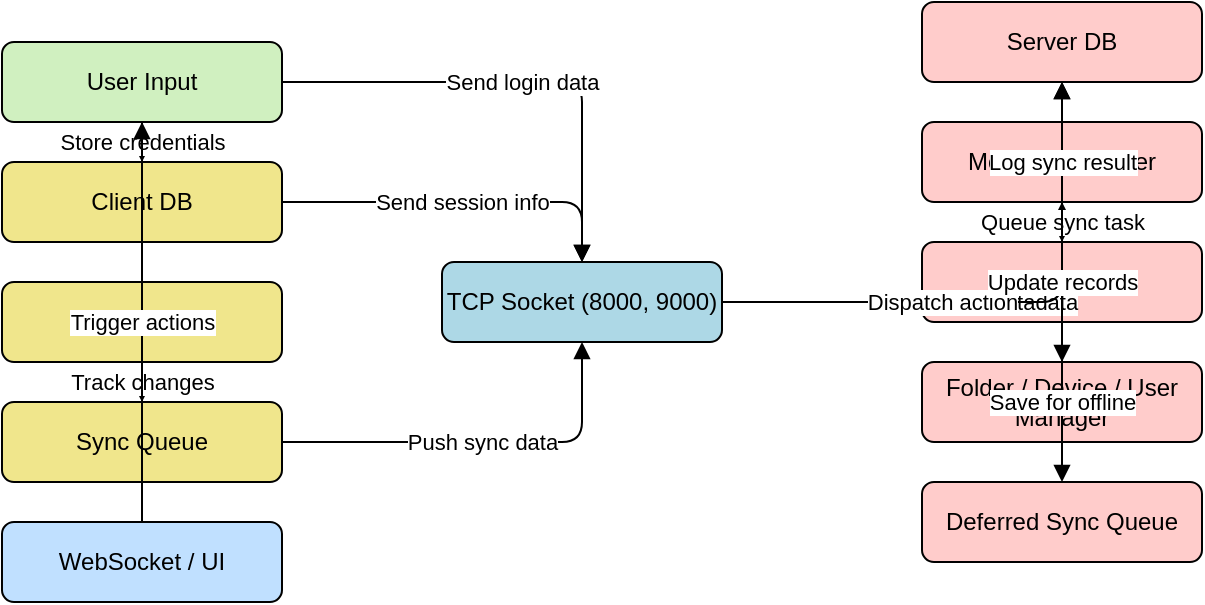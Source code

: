 <?xml version="1.0" ?>
<mxfile>
	<diagram name="Level 0 DFD" id="dfd">
		<mxGraphModel dx="1216" dy="660" grid="1" gridSize="10" guides="1" tooltips="1" connect="1" arrows="1" fold="1" page="1" pageScale="1" pageWidth="827" pageHeight="1169">
			<root>
				<mxCell id="0"/>
				<mxCell id="1" parent="0"/>
				<mxCell id="UserInput" value="User Input" style="rounded=1;whiteSpace=wrap;html=1;fillColor=#d0f0c0;" vertex="1" parent="1">
					<mxGeometry x="60" y="60" width="140" height="40" as="geometry"/>
				</mxCell>
				<mxCell id="ClientDB" value="Client DB" style="rounded=1;whiteSpace=wrap;html=1;fillColor=#f0e68c;" vertex="1" parent="1">
					<mxGeometry x="60" y="120" width="140" height="40" as="geometry"/>
				</mxCell>
				<mxCell id="FileEvents" value="File Events" style="rounded=1;whiteSpace=wrap;html=1;fillColor=#f0e68c;" vertex="1" parent="1">
					<mxGeometry x="60" y="180" width="140" height="40" as="geometry"/>
				</mxCell>
				<mxCell id="SyncQueue" value="Sync Queue" style="rounded=1;whiteSpace=wrap;html=1;fillColor=#f0e68c;" vertex="1" parent="1">
					<mxGeometry x="60" y="240" width="140" height="40" as="geometry"/>
				</mxCell>
				<mxCell id="WebSocket" value="WebSocket / UI" style="rounded=1;whiteSpace=wrap;html=1;fillColor=#c0e0ff;" vertex="1" parent="1">
					<mxGeometry x="60" y="300" width="140" height="40" as="geometry"/>
				</mxCell>
				<mxCell id="Socket" value="TCP Socket (8000, 9000)" style="rounded=1;whiteSpace=wrap;html=1;fillColor=#add8e6;" vertex="1" parent="1">
					<mxGeometry x="280" y="170" width="140" height="40" as="geometry"/>
				</mxCell>
				<mxCell id="ServerDB" value="Server DB" style="rounded=1;whiteSpace=wrap;html=1;fillColor=#ffcccb;" vertex="1" parent="1">
					<mxGeometry x="520" y="40" width="140" height="40" as="geometry"/>
				</mxCell>
				<mxCell id="MsgHandler" value="Message Handler" style="rounded=1;whiteSpace=wrap;html=1;fillColor=#ffcccb;" vertex="1" parent="1">
					<mxGeometry x="520" y="100" width="140" height="40" as="geometry"/>
				</mxCell>
				<mxCell id="SyncWorker" value="Sync Worker" style="rounded=1;whiteSpace=wrap;html=1;fillColor=#ffcccb;" vertex="1" parent="1">
					<mxGeometry x="520" y="160" width="140" height="40" as="geometry"/>
				</mxCell>
				<mxCell id="Manager" value="Folder / Device / User Manager" style="rounded=1;whiteSpace=wrap;html=1;fillColor=#ffcccb;" vertex="1" parent="1">
					<mxGeometry x="520" y="220" width="140" height="40" as="geometry"/>
				</mxCell>
				<mxCell id="DeferredQueue" value="Deferred Sync Queue" style="rounded=1;whiteSpace=wrap;html=1;fillColor=#ffcccb;" vertex="1" parent="1">
					<mxGeometry x="520" y="280" width="140" height="40" as="geometry"/>
				</mxCell>
				<mxCell id="e1" value="Store credentials" style="edgeStyle=orthogonalEdgeStyle;rounded=1;endArrow=block;html=1;" edge="1" parent="1" source="UserInput" target="ClientDB">
					<mxGeometry relative="1" as="geometry"/>
				</mxCell>
				<mxCell id="e2" value="Send login data" style="edgeStyle=orthogonalEdgeStyle;rounded=1;endArrow=block;html=1;" edge="1" parent="1" source="UserInput" target="Socket">
					<mxGeometry relative="1" as="geometry"/>
				</mxCell>
				<mxCell id="e3" value="Send session info" style="edgeStyle=orthogonalEdgeStyle;rounded=1;endArrow=block;html=1;" edge="1" parent="1" source="ClientDB" target="Socket">
					<mxGeometry relative="1" as="geometry"/>
				</mxCell>
				<mxCell id="e4" value="Track changes" style="edgeStyle=orthogonalEdgeStyle;rounded=1;endArrow=block;html=1;" edge="1" parent="1" source="FileEvents" target="SyncQueue">
					<mxGeometry relative="1" as="geometry"/>
				</mxCell>
				<mxCell id="e5" value="Push sync data" style="edgeStyle=orthogonalEdgeStyle;rounded=1;endArrow=block;html=1;" edge="1" parent="1" source="SyncQueue" target="Socket">
					<mxGeometry relative="1" as="geometry"/>
				</mxCell>
				<mxCell id="e6" value="Trigger actions" style="edgeStyle=orthogonalEdgeStyle;rounded=1;endArrow=block;html=1;" edge="1" parent="1" source="WebSocket" target="UserInput">
					<mxGeometry relative="1" as="geometry"/>
				</mxCell>
				<mxCell id="e7" value="Store metadata" style="edgeStyle=orthogonalEdgeStyle;rounded=1;endArrow=block;html=1;" edge="1" parent="1" source="Socket" target="ServerDB">
					<mxGeometry relative="1" as="geometry"/>
				</mxCell>
				<mxCell id="e8" value="Dispatch action" style="edgeStyle=orthogonalEdgeStyle;rounded=1;endArrow=block;html=1;" edge="1" parent="1" source="Socket" target="MsgHandler">
					<mxGeometry relative="1" as="geometry"/>
				</mxCell>
				<mxCell id="e9" value="Update records" style="edgeStyle=orthogonalEdgeStyle;rounded=1;endArrow=block;html=1;" edge="1" parent="1" source="MsgHandler" target="Manager">
					<mxGeometry relative="1" as="geometry"/>
				</mxCell>
				<mxCell id="e10" value="Queue sync task" style="edgeStyle=orthogonalEdgeStyle;rounded=1;endArrow=block;html=1;" edge="1" parent="1" source="MsgHandler" target="SyncWorker">
					<mxGeometry relative="1" as="geometry"/>
				</mxCell>
				<mxCell id="e11" value="Log sync result" style="edgeStyle=orthogonalEdgeStyle;rounded=1;endArrow=block;html=1;" edge="1" parent="1" source="SyncWorker" target="ServerDB">
					<mxGeometry relative="1" as="geometry"/>
				</mxCell>
				<mxCell id="e12" value="Save for offline" style="edgeStyle=orthogonalEdgeStyle;rounded=1;endArrow=block;html=1;" edge="1" parent="1" source="SyncWorker" target="DeferredQueue">
					<mxGeometry relative="1" as="geometry"/>
				</mxCell>
			</root>
		</mxGraphModel>
	</diagram>
</mxfile>
